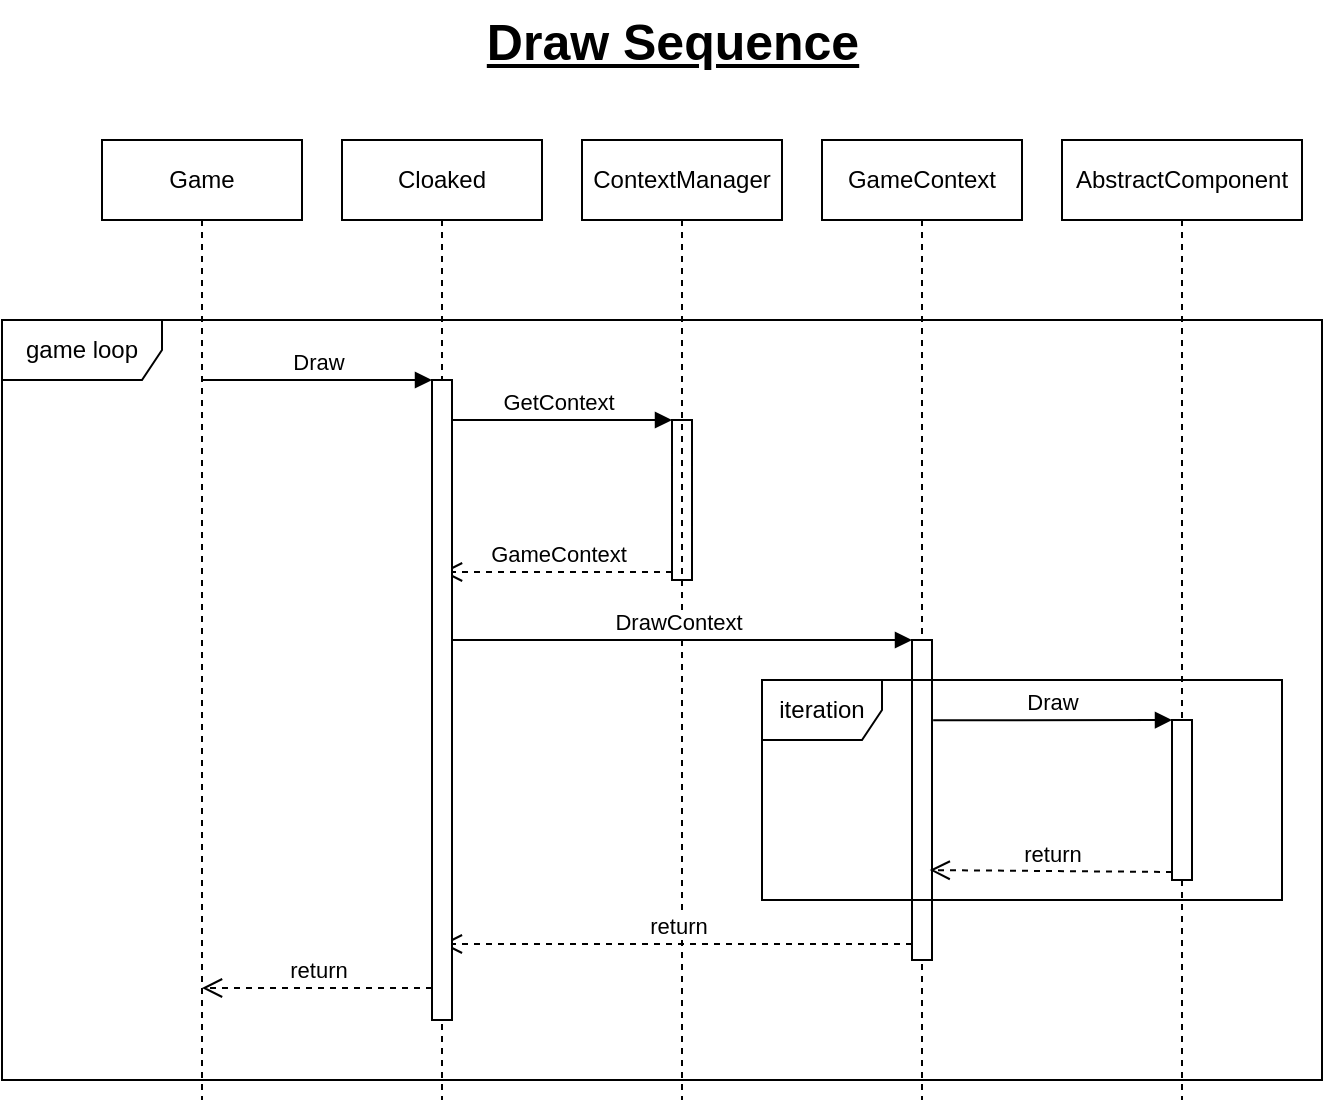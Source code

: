 <mxfile version="13.6.5" type="device"><diagram id="0ZO-P3Gx69-5a1iubPXg" name="Page-1"><mxGraphModel dx="1422" dy="2962" grid="1" gridSize="10" guides="1" tooltips="1" connect="1" arrows="1" fold="1" page="1" pageScale="1" pageWidth="850" pageHeight="1100" math="0" shadow="0"><root><mxCell id="0"/><mxCell id="1" parent="0"/><mxCell id="_MPJZhpihvrq98aQGK74-2" value="" style="html=1;points=[];perimeter=orthogonalPerimeter;" vertex="1" parent="1"><mxGeometry x="425" y="-1940" width="10" height="80" as="geometry"/></mxCell><mxCell id="_MPJZhpihvrq98aQGK74-3" value="GetContext" style="html=1;verticalAlign=bottom;endArrow=block;entryX=0;entryY=0;" edge="1" target="_MPJZhpihvrq98aQGK74-2" parent="1"><mxGeometry relative="1" as="geometry"><mxPoint x="310" y="-1940" as="sourcePoint"/></mxGeometry></mxCell><mxCell id="_MPJZhpihvrq98aQGK74-4" value="GameContext" style="html=1;verticalAlign=bottom;endArrow=open;dashed=1;endSize=8;exitX=0;exitY=0.95;" edge="1" source="_MPJZhpihvrq98aQGK74-2" parent="1"><mxGeometry relative="1" as="geometry"><mxPoint x="310" y="-1864" as="targetPoint"/></mxGeometry></mxCell><mxCell id="_MPJZhpihvrq98aQGK74-7" value="Cloaked" style="shape=umlLifeline;perimeter=lifelinePerimeter;whiteSpace=wrap;html=1;container=1;collapsible=0;recursiveResize=0;outlineConnect=0;" vertex="1" parent="1"><mxGeometry x="260" y="-2080" width="100" height="480" as="geometry"/></mxCell><mxCell id="_MPJZhpihvrq98aQGK74-8" value="ContextManager" style="shape=umlLifeline;perimeter=lifelinePerimeter;whiteSpace=wrap;html=1;container=1;collapsible=0;recursiveResize=0;outlineConnect=0;" vertex="1" parent="1"><mxGeometry x="380" y="-2080" width="100" height="480" as="geometry"/></mxCell><mxCell id="_MPJZhpihvrq98aQGK74-9" value="GameContext" style="shape=umlLifeline;perimeter=lifelinePerimeter;whiteSpace=wrap;html=1;container=1;collapsible=0;recursiveResize=0;outlineConnect=0;" vertex="1" parent="1"><mxGeometry x="500" y="-2080" width="100" height="480" as="geometry"/></mxCell><mxCell id="_MPJZhpihvrq98aQGK74-10" value="" style="html=1;points=[];perimeter=orthogonalPerimeter;" vertex="1" parent="1"><mxGeometry x="545" y="-1830" width="10" height="160" as="geometry"/></mxCell><mxCell id="_MPJZhpihvrq98aQGK74-11" value="DrawContext" style="html=1;verticalAlign=bottom;endArrow=block;entryX=0;entryY=0;" edge="1" target="_MPJZhpihvrq98aQGK74-10" parent="1"><mxGeometry relative="1" as="geometry"><mxPoint x="310" y="-1830" as="sourcePoint"/></mxGeometry></mxCell><mxCell id="_MPJZhpihvrq98aQGK74-12" value="return" style="html=1;verticalAlign=bottom;endArrow=open;dashed=1;endSize=8;exitX=0;exitY=0.95;" edge="1" source="_MPJZhpihvrq98aQGK74-10" parent="1"><mxGeometry relative="1" as="geometry"><mxPoint x="309.929" y="-1678" as="targetPoint"/></mxGeometry></mxCell><mxCell id="_MPJZhpihvrq98aQGK74-13" value="AbstractComponent" style="shape=umlLifeline;perimeter=lifelinePerimeter;whiteSpace=wrap;html=1;container=1;collapsible=0;recursiveResize=0;outlineConnect=0;" vertex="1" parent="1"><mxGeometry x="620" y="-2080" width="120" height="480" as="geometry"/></mxCell><mxCell id="_MPJZhpihvrq98aQGK74-14" value="" style="html=1;points=[];perimeter=orthogonalPerimeter;" vertex="1" parent="1"><mxGeometry x="675" y="-1790" width="10" height="80" as="geometry"/></mxCell><mxCell id="_MPJZhpihvrq98aQGK74-15" value="Draw" style="html=1;verticalAlign=bottom;endArrow=block;entryX=0;entryY=0;exitX=1.057;exitY=0.251;exitDx=0;exitDy=0;exitPerimeter=0;" edge="1" target="_MPJZhpihvrq98aQGK74-14" parent="1" source="_MPJZhpihvrq98aQGK74-10"><mxGeometry relative="1" as="geometry"><mxPoint x="550" y="-1790" as="sourcePoint"/></mxGeometry></mxCell><mxCell id="_MPJZhpihvrq98aQGK74-16" value="return" style="html=1;verticalAlign=bottom;endArrow=open;dashed=1;endSize=8;exitX=0;exitY=0.95;entryX=0.886;entryY=0.719;entryDx=0;entryDy=0;entryPerimeter=0;" edge="1" source="_MPJZhpihvrq98aQGK74-14" parent="1" target="_MPJZhpihvrq98aQGK74-10"><mxGeometry relative="1" as="geometry"><mxPoint x="560" y="-1714" as="targetPoint"/></mxGeometry></mxCell><mxCell id="_MPJZhpihvrq98aQGK74-17" value="iteration" style="shape=umlFrame;whiteSpace=wrap;html=1;width=60;height=30;" vertex="1" parent="1"><mxGeometry x="470" y="-1810" width="260" height="110" as="geometry"/></mxCell><mxCell id="_MPJZhpihvrq98aQGK74-18" value="Game" style="shape=umlLifeline;perimeter=lifelinePerimeter;whiteSpace=wrap;html=1;container=1;collapsible=0;recursiveResize=0;outlineConnect=0;" vertex="1" parent="1"><mxGeometry x="140" y="-2080" width="100" height="480" as="geometry"/></mxCell><mxCell id="_MPJZhpihvrq98aQGK74-19" value="" style="html=1;points=[];perimeter=orthogonalPerimeter;" vertex="1" parent="1"><mxGeometry x="305" y="-1960" width="10" height="320" as="geometry"/></mxCell><mxCell id="_MPJZhpihvrq98aQGK74-20" value="Draw" style="html=1;verticalAlign=bottom;endArrow=block;entryX=0;entryY=0;" edge="1" target="_MPJZhpihvrq98aQGK74-19" parent="1"><mxGeometry relative="1" as="geometry"><mxPoint x="190" y="-1960" as="sourcePoint"/></mxGeometry></mxCell><mxCell id="_MPJZhpihvrq98aQGK74-21" value="return" style="html=1;verticalAlign=bottom;endArrow=open;dashed=1;endSize=8;exitX=0;exitY=0.95;" edge="1" source="_MPJZhpihvrq98aQGK74-19" parent="1" target="_MPJZhpihvrq98aQGK74-18"><mxGeometry relative="1" as="geometry"><mxPoint x="190" y="-1884" as="targetPoint"/></mxGeometry></mxCell><mxCell id="_MPJZhpihvrq98aQGK74-23" value="Draw&amp;nbsp;Sequence" style="text;html=1;align=center;verticalAlign=middle;resizable=0;points=[];autosize=1;fontSize=25;fontStyle=5" vertex="1" parent="1"><mxGeometry x="325" y="-2150" width="200" height="40" as="geometry"/></mxCell><mxCell id="_MPJZhpihvrq98aQGK74-24" value="game loop" style="shape=umlFrame;whiteSpace=wrap;html=1;width=80;height=30;" vertex="1" parent="1"><mxGeometry x="90" y="-1990" width="660" height="380" as="geometry"/></mxCell></root></mxGraphModel></diagram></mxfile>